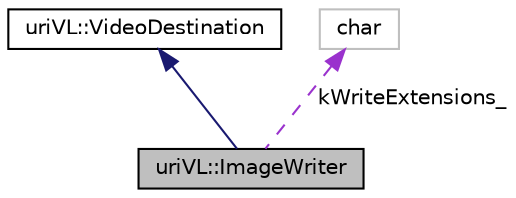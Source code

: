 digraph "uriVL::ImageWriter"
{
  edge [fontname="Helvetica",fontsize="10",labelfontname="Helvetica",labelfontsize="10"];
  node [fontname="Helvetica",fontsize="10",shape=record];
  Node1 [label="uriVL::ImageWriter",height=0.2,width=0.4,color="black", fillcolor="grey75", style="filled", fontcolor="black"];
  Node2 -> Node1 [dir="back",color="midnightblue",fontsize="10",style="solid",fontname="Helvetica"];
  Node2 [label="uriVL::VideoDestination",height=0.2,width=0.4,color="black", fillcolor="white", style="filled",URL="$classuriVL_1_1VideoDestination.html",tooltip="Parent class for all objects that output raster image objects to files, videos, VTRs, etc. "];
  Node3 -> Node1 [dir="back",color="darkorchid3",fontsize="10",style="dashed",label=" kWriteExtensions_" ,fontname="Helvetica"];
  Node3 [label="char",height=0.2,width=0.4,color="grey75", fillcolor="white", style="filled"];
}
